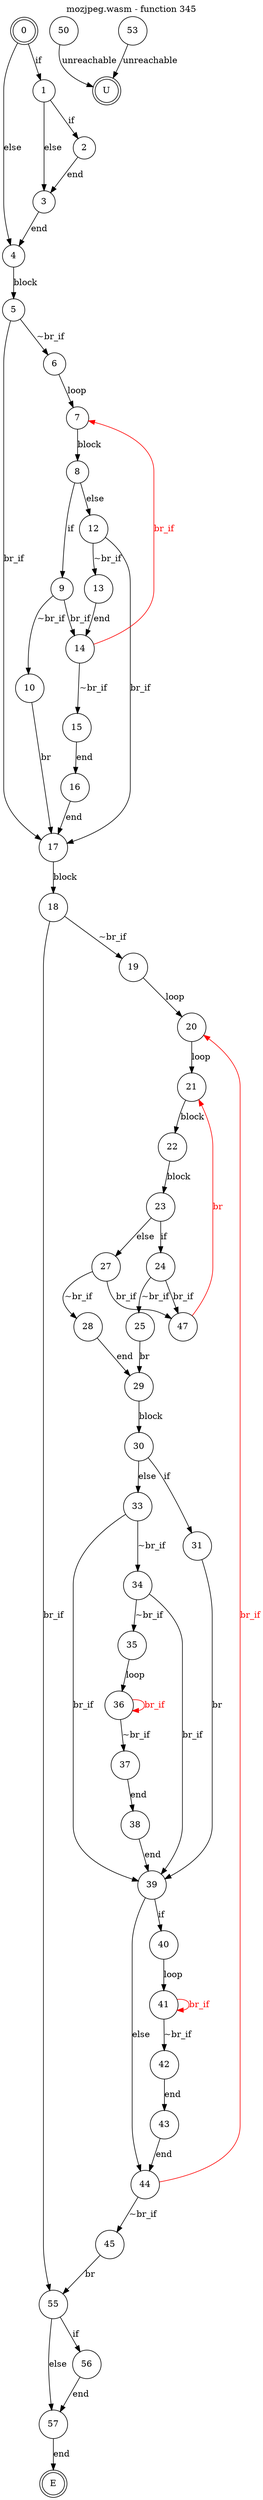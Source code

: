 digraph finite_state_machine {
    label = "mozjpeg.wasm - function 345"
    labelloc =  t
    labelfontsize = 16
    labelfontcolor = black
    labelfontname = "Helvetica"
    node [shape = doublecircle]; 0 E U ;
    node [shape = circle];
    0 -> 1[label="if"];
    0 -> 4[label="else"];
    1 -> 2[label="if"];
    1 -> 3[label="else"];
    2 -> 3[label="end"];
    3 -> 4[label="end"];
    4 -> 5[label="block"];
    5 -> 6[label="~br_if"];
    5 -> 17[label="br_if"];
    6 -> 7[label="loop"];
    7 -> 8[label="block"];
    8 -> 9[label="if"];
    8 -> 12[label="else"];
    9 -> 10[label="~br_if"];
    9 -> 14[label="br_if"];
    10 -> 17[label="br"];
    12 -> 13[label="~br_if"];
    12 -> 17[label="br_if"];
    13 -> 14[label="end"];
    14 -> 15[label="~br_if"];
    14 -> 7[color="red" fontcolor="red" label="br_if"];
    15 -> 16[label="end"];
    16 -> 17[label="end"];
    17 -> 18[label="block"];
    18 -> 19[label="~br_if"];
    18 -> 55[label="br_if"];
    19 -> 20[label="loop"];
    20 -> 21[label="loop"];
    21 -> 22[label="block"];
    22 -> 23[label="block"];
    23 -> 24[label="if"];
    23 -> 27[label="else"];
    24 -> 25[label="~br_if"];
    24 -> 47[label="br_if"];
    25 -> 29[label="br"];
    27 -> 28[label="~br_if"];
    27 -> 47[label="br_if"];
    28 -> 29[label="end"];
    29 -> 30[label="block"];
    30 -> 31[label="if"];
    30 -> 33[label="else"];
    31 -> 39[label="br"];
    33 -> 34[label="~br_if"];
    33 -> 39[label="br_if"];
    34 -> 35[label="~br_if"];
    34 -> 39[label="br_if"];
    35 -> 36[label="loop"];
    36 -> 37[label="~br_if"];
    36 -> 36[color="red" fontcolor="red" label="br_if"];
    37 -> 38[label="end"];
    38 -> 39[label="end"];
    39 -> 40[label="if"];
    39 -> 44[label="else"];
    40 -> 41[label="loop"];
    41 -> 42[label="~br_if"];
    41 -> 41[color="red" fontcolor="red" label="br_if"];
    42 -> 43[label="end"];
    43 -> 44[label="end"];
    44 -> 45[label="~br_if"];
    44 -> 20[color="red" fontcolor="red" label="br_if"];
    45 -> 55[label="br"];
    47 -> 21[color="red" fontcolor="red" label="br"];
    50 -> U[label="unreachable"];
    53 -> U[label="unreachable"];
    55 -> 56[label="if"];
    55 -> 57[label="else"];
    56 -> 57[label="end"];
    57 -> E[label="end"];
}
